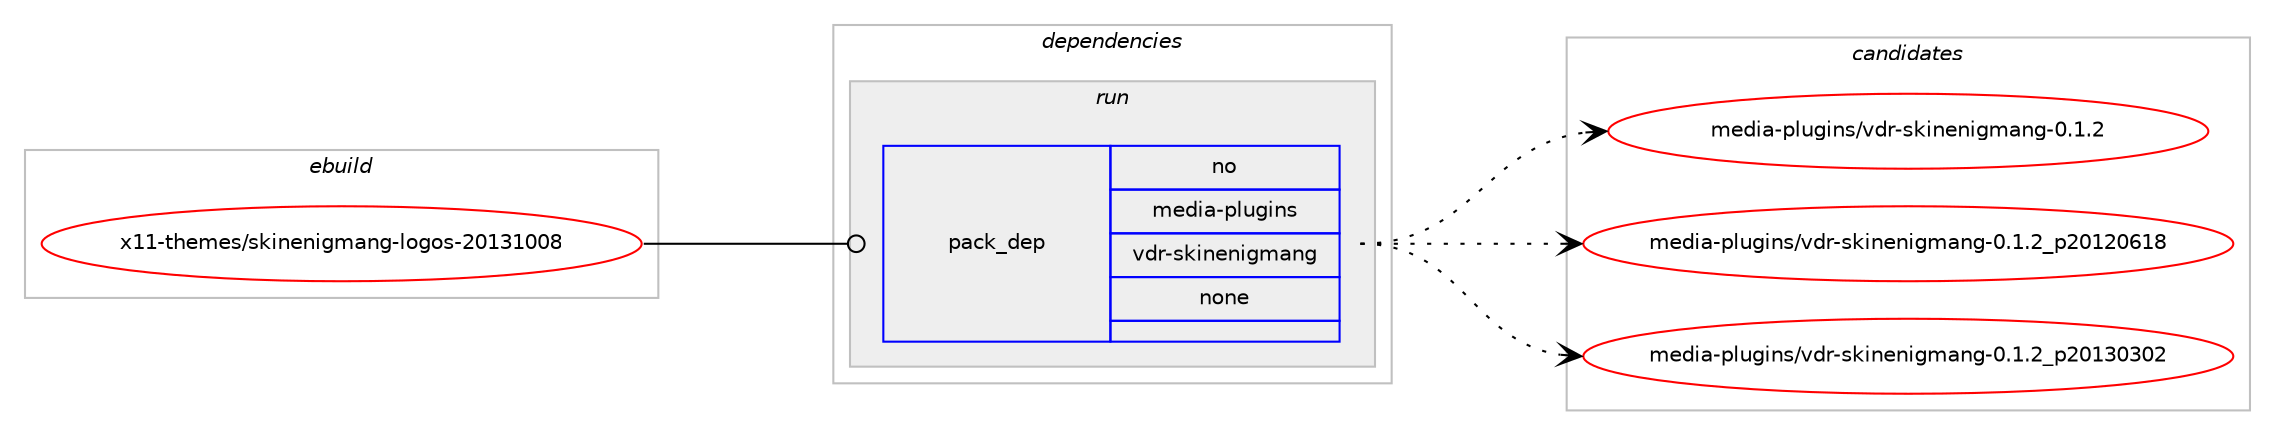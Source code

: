 digraph prolog {

# *************
# Graph options
# *************

newrank=true;
concentrate=true;
compound=true;
graph [rankdir=LR,fontname=Helvetica,fontsize=10,ranksep=1.5];#, ranksep=2.5, nodesep=0.2];
edge  [arrowhead=vee];
node  [fontname=Helvetica,fontsize=10];

# **********
# The ebuild
# **********

subgraph cluster_leftcol {
color=gray;
rank=same;
label=<<i>ebuild</i>>;
id [label="x11-themes/skinenigmang-logos-20131008", color=red, width=4, href="../x11-themes/skinenigmang-logos-20131008.svg"];
}

# ****************
# The dependencies
# ****************

subgraph cluster_midcol {
color=gray;
label=<<i>dependencies</i>>;
subgraph cluster_compile {
fillcolor="#eeeeee";
style=filled;
label=<<i>compile</i>>;
}
subgraph cluster_compileandrun {
fillcolor="#eeeeee";
style=filled;
label=<<i>compile and run</i>>;
}
subgraph cluster_run {
fillcolor="#eeeeee";
style=filled;
label=<<i>run</i>>;
subgraph pack396841 {
dependency530851 [label=<<TABLE BORDER="0" CELLBORDER="1" CELLSPACING="0" CELLPADDING="4" WIDTH="220"><TR><TD ROWSPAN="6" CELLPADDING="30">pack_dep</TD></TR><TR><TD WIDTH="110">no</TD></TR><TR><TD>media-plugins</TD></TR><TR><TD>vdr-skinenigmang</TD></TR><TR><TD>none</TD></TR><TR><TD></TD></TR></TABLE>>, shape=none, color=blue];
}
id:e -> dependency530851:w [weight=20,style="solid",arrowhead="odot"];
}
}

# **************
# The candidates
# **************

subgraph cluster_choices {
rank=same;
color=gray;
label=<<i>candidates</i>>;

subgraph choice396841 {
color=black;
nodesep=1;
choice1091011001059745112108117103105110115471181001144511510710511010111010510310997110103454846494650 [label="media-plugins/vdr-skinenigmang-0.1.2", color=red, width=4,href="../media-plugins/vdr-skinenigmang-0.1.2.svg"];
choice1091011001059745112108117103105110115471181001144511510710511010111010510310997110103454846494650951125048495048544956 [label="media-plugins/vdr-skinenigmang-0.1.2_p20120618", color=red, width=4,href="../media-plugins/vdr-skinenigmang-0.1.2_p20120618.svg"];
choice1091011001059745112108117103105110115471181001144511510710511010111010510310997110103454846494650951125048495148514850 [label="media-plugins/vdr-skinenigmang-0.1.2_p20130302", color=red, width=4,href="../media-plugins/vdr-skinenigmang-0.1.2_p20130302.svg"];
dependency530851:e -> choice1091011001059745112108117103105110115471181001144511510710511010111010510310997110103454846494650:w [style=dotted,weight="100"];
dependency530851:e -> choice1091011001059745112108117103105110115471181001144511510710511010111010510310997110103454846494650951125048495048544956:w [style=dotted,weight="100"];
dependency530851:e -> choice1091011001059745112108117103105110115471181001144511510710511010111010510310997110103454846494650951125048495148514850:w [style=dotted,weight="100"];
}
}

}
